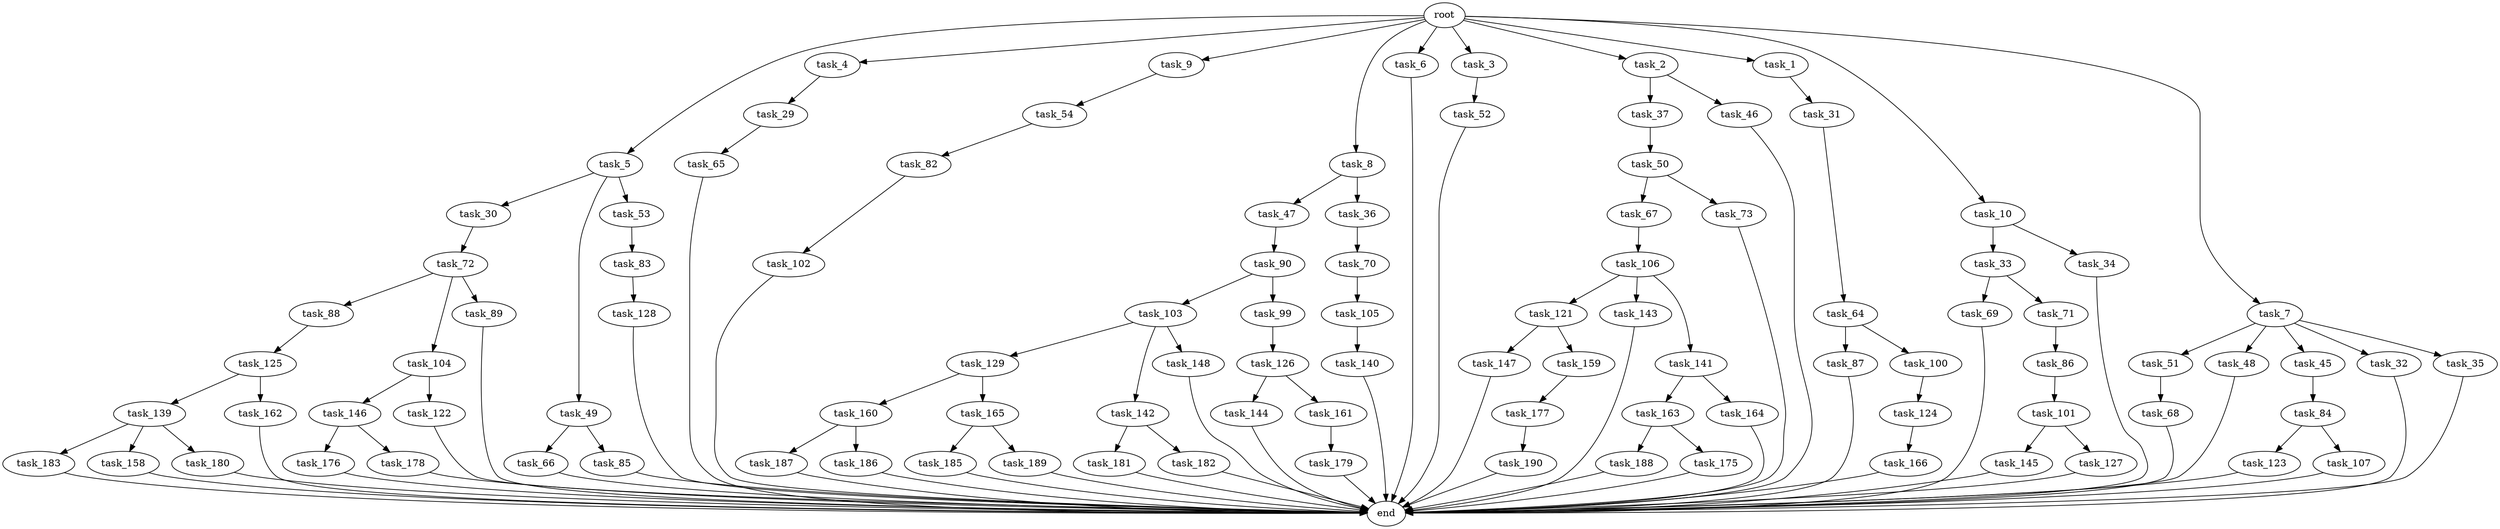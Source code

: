 digraph G {
  task_129 [size="4209067950.080000"];
  task_68 [size="8589934592.000000"];
  task_50 [size="343597383.680000"];
  task_181 [size="343597383.680000"];
  task_182 [size="343597383.680000"];
  task_185 [size="8589934592.000000"];
  task_187 [size="6957847019.520000"];
  task_66 [size="343597383.680000"];
  task_5 [size="10.240000"];
  task_4 [size="10.240000"];
  task_121 [size="4209067950.080000"];
  task_125 [size="773094113.280000"];
  task_147 [size="4209067950.080000"];
  task_90 [size="343597383.680000"];
  task_190 [size="5497558138.880000"];
  task_143 [size="4209067950.080000"];
  task_64 [size="5497558138.880000"];
  task_103 [size="8589934592.000000"];
  task_141 [size="4209067950.080000"];
  task_31 [size="1374389534.720000"];
  task_51 [size="3092376453.120000"];
  task_102 [size="6957847019.520000"];
  task_82 [size="4209067950.080000"];
  task_9 [size="10.240000"];
  task_54 [size="6957847019.520000"];
  task_33 [size="343597383.680000"];
  task_142 [size="4209067950.080000"];
  task_183 [size="773094113.280000"];
  task_88 [size="8589934592.000000"];
  task_8 [size="10.240000"];
  task_69 [size="8589934592.000000"];
  task_86 [size="3092376453.120000"];
  task_160 [size="8589934592.000000"];
  task_179 [size="773094113.280000"];
  task_166 [size="4209067950.080000"];
  task_83 [size="343597383.680000"];
  task_105 [size="8589934592.000000"];
  task_106 [size="8589934592.000000"];
  task_188 [size="6957847019.520000"];
  task_52 [size="5497558138.880000"];
  task_158 [size="773094113.280000"];
  task_85 [size="343597383.680000"];
  task_186 [size="6957847019.520000"];
  task_104 [size="8589934592.000000"];
  task_177 [size="3092376453.120000"];
  task_123 [size="4209067950.080000"];
  task_140 [size="2147483648.000000"];
  task_6 [size="10.240000"];
  task_3 [size="10.240000"];
  task_37 [size="1374389534.720000"];
  task_34 [size="343597383.680000"];
  task_99 [size="8589934592.000000"];
  task_139 [size="1374389534.720000"];
  end [size="0.000000"];
  task_144 [size="2147483648.000000"];
  task_70 [size="5497558138.880000"];
  task_148 [size="4209067950.080000"];
  task_176 [size="4209067950.080000"];
  task_71 [size="8589934592.000000"];
  task_84 [size="6957847019.520000"];
  task_163 [size="1374389534.720000"];
  task_161 [size="2147483648.000000"];
  task_107 [size="4209067950.080000"];
  task_165 [size="8589934592.000000"];
  task_30 [size="6957847019.520000"];
  task_48 [size="3092376453.120000"];
  task_45 [size="3092376453.120000"];
  task_46 [size="1374389534.720000"];
  task_124 [size="6957847019.520000"];
  task_32 [size="3092376453.120000"];
  task_145 [size="1374389534.720000"];
  task_162 [size="1374389534.720000"];
  task_2 [size="10.240000"];
  task_1 [size="10.240000"];
  task_146 [size="8589934592.000000"];
  task_29 [size="8589934592.000000"];
  task_35 [size="3092376453.120000"];
  task_87 [size="3092376453.120000"];
  task_72 [size="3092376453.120000"];
  task_122 [size="8589934592.000000"];
  task_178 [size="4209067950.080000"];
  task_126 [size="3092376453.120000"];
  task_164 [size="1374389534.720000"];
  task_49 [size="6957847019.520000"];
  task_10 [size="10.240000"];
  task_65 [size="2147483648.000000"];
  task_67 [size="4209067950.080000"];
  task_7 [size="10.240000"];
  task_127 [size="1374389534.720000"];
  task_189 [size="8589934592.000000"];
  task_128 [size="8589934592.000000"];
  root [size="0.000000"];
  task_47 [size="343597383.680000"];
  task_100 [size="3092376453.120000"];
  task_73 [size="4209067950.080000"];
  task_36 [size="343597383.680000"];
  task_89 [size="8589934592.000000"];
  task_180 [size="773094113.280000"];
  task_101 [size="3092376453.120000"];
  task_159 [size="4209067950.080000"];
  task_175 [size="6957847019.520000"];
  task_53 [size="6957847019.520000"];

  task_129 -> task_160 [size="838860800.000000"];
  task_129 -> task_165 [size="838860800.000000"];
  task_68 -> end [size="1.000000"];
  task_50 -> task_67 [size="411041792.000000"];
  task_50 -> task_73 [size="411041792.000000"];
  task_181 -> end [size="1.000000"];
  task_182 -> end [size="1.000000"];
  task_185 -> end [size="1.000000"];
  task_187 -> end [size="1.000000"];
  task_66 -> end [size="1.000000"];
  task_5 -> task_30 [size="679477248.000000"];
  task_5 -> task_49 [size="679477248.000000"];
  task_5 -> task_53 [size="679477248.000000"];
  task_4 -> task_29 [size="838860800.000000"];
  task_121 -> task_159 [size="411041792.000000"];
  task_121 -> task_147 [size="411041792.000000"];
  task_125 -> task_139 [size="134217728.000000"];
  task_125 -> task_162 [size="134217728.000000"];
  task_147 -> end [size="1.000000"];
  task_90 -> task_99 [size="838860800.000000"];
  task_90 -> task_103 [size="838860800.000000"];
  task_190 -> end [size="1.000000"];
  task_143 -> end [size="1.000000"];
  task_64 -> task_100 [size="301989888.000000"];
  task_64 -> task_87 [size="301989888.000000"];
  task_103 -> task_129 [size="411041792.000000"];
  task_103 -> task_148 [size="411041792.000000"];
  task_103 -> task_142 [size="411041792.000000"];
  task_141 -> task_163 [size="134217728.000000"];
  task_141 -> task_164 [size="134217728.000000"];
  task_31 -> task_64 [size="536870912.000000"];
  task_51 -> task_68 [size="838860800.000000"];
  task_102 -> end [size="1.000000"];
  task_82 -> task_102 [size="679477248.000000"];
  task_9 -> task_54 [size="679477248.000000"];
  task_54 -> task_82 [size="411041792.000000"];
  task_33 -> task_69 [size="838860800.000000"];
  task_33 -> task_71 [size="838860800.000000"];
  task_142 -> task_182 [size="33554432.000000"];
  task_142 -> task_181 [size="33554432.000000"];
  task_183 -> end [size="1.000000"];
  task_88 -> task_125 [size="75497472.000000"];
  task_8 -> task_36 [size="33554432.000000"];
  task_8 -> task_47 [size="33554432.000000"];
  task_69 -> end [size="1.000000"];
  task_86 -> task_101 [size="301989888.000000"];
  task_160 -> task_187 [size="679477248.000000"];
  task_160 -> task_186 [size="679477248.000000"];
  task_179 -> end [size="1.000000"];
  task_166 -> end [size="1.000000"];
  task_83 -> task_128 [size="838860800.000000"];
  task_105 -> task_140 [size="209715200.000000"];
  task_106 -> task_121 [size="411041792.000000"];
  task_106 -> task_143 [size="411041792.000000"];
  task_106 -> task_141 [size="411041792.000000"];
  task_188 -> end [size="1.000000"];
  task_52 -> end [size="1.000000"];
  task_158 -> end [size="1.000000"];
  task_85 -> end [size="1.000000"];
  task_186 -> end [size="1.000000"];
  task_104 -> task_146 [size="838860800.000000"];
  task_104 -> task_122 [size="838860800.000000"];
  task_177 -> task_190 [size="536870912.000000"];
  task_123 -> end [size="1.000000"];
  task_140 -> end [size="1.000000"];
  task_6 -> end [size="1.000000"];
  task_3 -> task_52 [size="536870912.000000"];
  task_37 -> task_50 [size="33554432.000000"];
  task_34 -> end [size="1.000000"];
  task_99 -> task_126 [size="301989888.000000"];
  task_139 -> task_158 [size="75497472.000000"];
  task_139 -> task_183 [size="75497472.000000"];
  task_139 -> task_180 [size="75497472.000000"];
  task_144 -> end [size="1.000000"];
  task_70 -> task_105 [size="838860800.000000"];
  task_148 -> end [size="1.000000"];
  task_176 -> end [size="1.000000"];
  task_71 -> task_86 [size="301989888.000000"];
  task_84 -> task_107 [size="411041792.000000"];
  task_84 -> task_123 [size="411041792.000000"];
  task_163 -> task_188 [size="679477248.000000"];
  task_163 -> task_175 [size="679477248.000000"];
  task_161 -> task_179 [size="75497472.000000"];
  task_107 -> end [size="1.000000"];
  task_165 -> task_189 [size="838860800.000000"];
  task_165 -> task_185 [size="838860800.000000"];
  task_30 -> task_72 [size="301989888.000000"];
  task_48 -> end [size="1.000000"];
  task_45 -> task_84 [size="679477248.000000"];
  task_46 -> end [size="1.000000"];
  task_124 -> task_166 [size="411041792.000000"];
  task_32 -> end [size="1.000000"];
  task_145 -> end [size="1.000000"];
  task_162 -> end [size="1.000000"];
  task_2 -> task_37 [size="134217728.000000"];
  task_2 -> task_46 [size="134217728.000000"];
  task_1 -> task_31 [size="134217728.000000"];
  task_146 -> task_178 [size="411041792.000000"];
  task_146 -> task_176 [size="411041792.000000"];
  task_29 -> task_65 [size="209715200.000000"];
  task_35 -> end [size="1.000000"];
  task_87 -> end [size="1.000000"];
  task_72 -> task_104 [size="838860800.000000"];
  task_72 -> task_89 [size="838860800.000000"];
  task_72 -> task_88 [size="838860800.000000"];
  task_122 -> end [size="1.000000"];
  task_178 -> end [size="1.000000"];
  task_126 -> task_161 [size="209715200.000000"];
  task_126 -> task_144 [size="209715200.000000"];
  task_164 -> end [size="1.000000"];
  task_49 -> task_85 [size="33554432.000000"];
  task_49 -> task_66 [size="33554432.000000"];
  task_10 -> task_34 [size="33554432.000000"];
  task_10 -> task_33 [size="33554432.000000"];
  task_65 -> end [size="1.000000"];
  task_67 -> task_106 [size="838860800.000000"];
  task_7 -> task_45 [size="301989888.000000"];
  task_7 -> task_51 [size="301989888.000000"];
  task_7 -> task_32 [size="301989888.000000"];
  task_7 -> task_48 [size="301989888.000000"];
  task_7 -> task_35 [size="301989888.000000"];
  task_127 -> end [size="1.000000"];
  task_189 -> end [size="1.000000"];
  task_128 -> end [size="1.000000"];
  root -> task_8 [size="1.000000"];
  root -> task_10 [size="1.000000"];
  root -> task_2 [size="1.000000"];
  root -> task_5 [size="1.000000"];
  root -> task_4 [size="1.000000"];
  root -> task_9 [size="1.000000"];
  root -> task_1 [size="1.000000"];
  root -> task_7 [size="1.000000"];
  root -> task_6 [size="1.000000"];
  root -> task_3 [size="1.000000"];
  task_47 -> task_90 [size="33554432.000000"];
  task_100 -> task_124 [size="679477248.000000"];
  task_73 -> end [size="1.000000"];
  task_36 -> task_70 [size="536870912.000000"];
  task_89 -> end [size="1.000000"];
  task_180 -> end [size="1.000000"];
  task_101 -> task_127 [size="134217728.000000"];
  task_101 -> task_145 [size="134217728.000000"];
  task_159 -> task_177 [size="301989888.000000"];
  task_175 -> end [size="1.000000"];
  task_53 -> task_83 [size="33554432.000000"];
}
